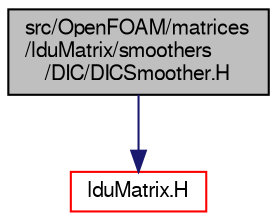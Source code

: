 digraph "src/OpenFOAM/matrices/lduMatrix/smoothers/DIC/DICSmoother.H"
{
  bgcolor="transparent";
  edge [fontname="FreeSans",fontsize="10",labelfontname="FreeSans",labelfontsize="10"];
  node [fontname="FreeSans",fontsize="10",shape=record];
  Node0 [label="src/OpenFOAM/matrices\l/lduMatrix/smoothers\l/DIC/DICSmoother.H",height=0.2,width=0.4,color="black", fillcolor="grey75", style="filled", fontcolor="black"];
  Node0 -> Node1 [color="midnightblue",fontsize="10",style="solid",fontname="FreeSans"];
  Node1 [label="lduMatrix.H",height=0.2,width=0.4,color="red",URL="$a10694.html"];
}

